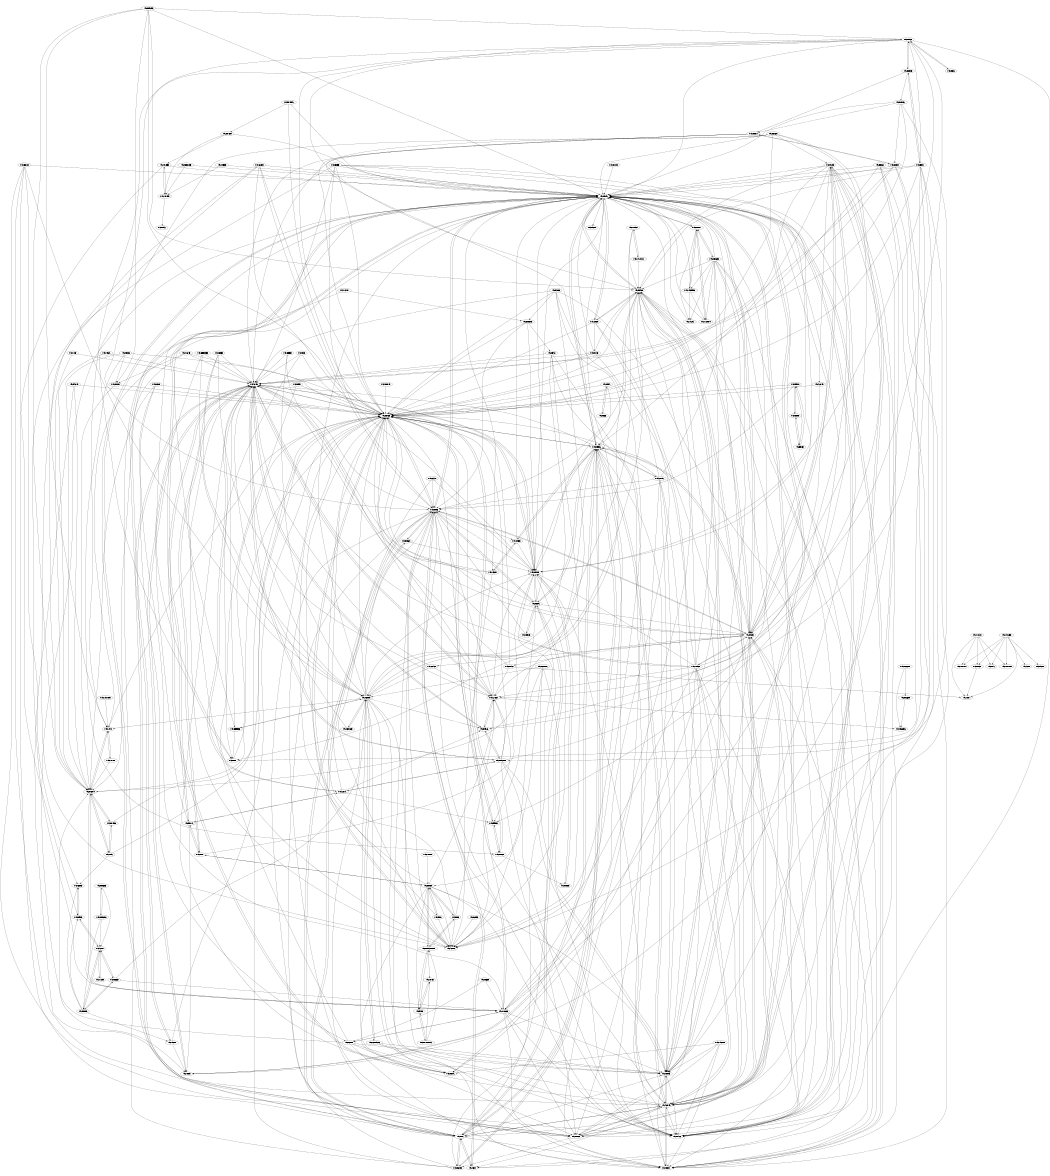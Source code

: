 digraph G {
size="7.0,8";
ratio=fill;
"MS-LSAT" -> "MS-ADTS";
"MS-LSAT" -> "MS-DRSR";
"MS-LSAT" -> "MS-LSAD";
"MS-LSAT" -> "MS-NRPC";
"MS-LSAT" -> "MS-RPCE";
"MS-LSAT" -> "MS-SAMR";
"MS-LSAT" -> "MS-SCMR";
"MS-LSAT" -> "MS-ADA1";
"MS-LSAT" -> "MS-ADA2";
"MS-LSAT" -> "MS-ADA3";
"MS-LSAT" -> "MS-ADSC";
"MS-SRVS" -> "MS-DFSC";
"MS-SRVS" -> "MS-DFSNM";
"MS-SRVS" -> "MS-EERR";
"MS-SRVS" -> "MS-RPCE";
"MS-SRVS" -> "MS-SMB";
"MS-SRVS" -> "MS-BRWS";
"MS-RRP" -> "MS-RPCE";
"MS-PCCRR" -> "MS-PCCRC";
"MS-PCCRR" -> "MS-PCCRD";
"MS-WSSFO" -> "MS-FPSE";
"MS-WSSFO" -> "MS-SQL";
"MS-WSSFO" -> "MS-TDS";
"MS-WSSFO" -> "MS-TSQL";
"MS-WSSFO" -> "MS-WDV";
"MS-WSSFO" -> "MS-WDVRN";
"MS-WSSFO" -> "MS-WDVRV";
"MS-TSCH" -> "MS-DCOM";
"MS-TSCH" -> "MS-EVEN6";
"MS-TSCH" -> "MS-RPCE";
"MS-TSCH" -> "MS-RRP";
"MS-TSCH" -> "MS-SFU";
"MS-TSCH" -> "MS-SMB";
"MS-TSCH" -> "MS-WCCE";
"MS-UNMP" -> "MS-RPCE";
"MS-WCCE" -> "MS-ADA1";
"MS-WCCE" -> "MS-ADA2";
"MS-WCCE" -> "MS-ADA3";
"MS-WCCE" -> "MS-ADSC";
"MS-WCCE" -> "MS-ADTS";
"MS-WCCE" -> "MS-CRTD";
"MS-WCCE" -> "MS-DCOM";
"MS-WCCE" -> "MS-KILE";
"MS-WCCE" -> "MS-RPCE";
"MS-WCCE" -> "MS-LSAD";
"MS-RCMP" -> "MS-ADTS";
"MS-RCMP" -> "MS-KILE";
"MS-RCMP" -> "MS-NRPC";
"MS-RCMP" -> "MS-PAC";
"MS-RCMP" -> "MS-RPCE";
"MS-BKUP" -> "MS-FRS1";
"MS-BKUP" -> "MS-FRS2";
"MS-BKUP" -> "MS-DLTCS";
"MS-BKUP" -> "MS-DLTW";
"MS-RAP" -> "MS-SMB";
"MS-RAP" -> "MS-BRWS";
"MS-RAP" -> "MS-NLMP";
"MS-RAP" -> "MS-RPRN";
"MS-WSMAN" -> "MS-WMI";
"MS-SNTP" -> "MS-ADTS";
"MS-SNTP" -> "MS-NLMP";
"MS-SNTP" -> "MS-NRPC";
"MS-SNTP" -> "MS-W32T";
"MS-XCEP" -> "MS-CRTD";
"MS-XCEP" -> "MS-WCCE";
"MS-WSSO" -> "MS-FPSE";
"MS-WSSO" -> "MS-TDS";
"MS-WSSO" -> "MS-WDV";
"MS-WSSO" -> "MS-WDVRN";
"MS-WSSO" -> "MS-WDVRV";
"MS-GPIE" -> "MS-GPOL";
"MS-GPIE" -> "MS-GPREG";
"MS-GPIE" -> "MS-SMB";
"MS-GPIE" -> "MS-SMB2";
"MS-AIPS" -> "MS-IKEE";
"MS-AIPS" -> "MS-NLMP";
"MS-AIPS" -> "MS-RPCE";
"MS-MAIL" -> "MS-SMB";
"MS-MAIL" -> "MS-NRPC";
"MS-HCEP" -> "MS-SOH";
"MS-HCEP" -> "MS-WCCE";
"MS-HCEP" -> "MS-GPOL";
"MS-HCEP" -> "MS-RNAP";
"MS-ADTS" -> "MS-ADA1";
"MS-ADTS" -> "MS-ADA2";
"MS-ADTS" -> "MS-ADA3";
"MS-ADTS" -> "MS-ADLS";
"MS-ADTS" -> "MS-ADSC";
"MS-ADTS" -> "MS-ASRT";
"MS-ADTS" -> "MS-DRSR";
"MS-ADTS" -> "MS-KILE";
"MS-ADTS" -> "MS-LSAD";
"MS-ADTS" -> "MS-MAIL";
"MS-ADTS" -> "MS-NLMP";
"MS-ADTS" -> "MS-NRPC";
"MS-ADTS" -> "MS-PAC";
"MS-ADTS" -> "MS-SAMR";
"MS-ADTS" -> "MS-SFU";
"MS-ADTS" -> "MS-SPNG";
"MS-ADTS" -> "MS-SRPL";
"MS-ADTS" -> "MS-W32T";
"MS-ADTS" -> "MS-ADDM";
"MS-SMB2" -> "MS-PCCRC";
"MS-SMB2" -> "MS-DFSC";
"MS-SMB2" -> "MS-KILE";
"MS-SMB2" -> "MS-NLMP";
"MS-SMB2" -> "MS-RPCE";
"MS-SMB2" -> "MS-SMB";
"MS-SMB2" -> "MS-SPNG";
"MS-RNAP" -> "MS-HCEP";
"MS-RNAP" -> "MS-MSRP";
"MS-RNAP" -> "MS-SOH";
"MS-RNAP" -> "MS-CHAP";
"MS-RNAP" -> "MS-PEAP";
"MS-OAUT" -> "MS-DCOM";
"MS-OAUT" -> "MS-RPCE";
"MS-DLTCS" -> "MS-ADSC";
"MS-DLTCS" -> "MS-ADTS";
"MS-DLTCS" -> "MS-DLTM";
"MS-DLTCS" -> "MS-SMB";
"MS-DLTCS" -> "MS-DLTW";
"MS-BPDP" -> "MS-BPAU";
"MS-BPDP" -> "MS-BPCR";
"MS-MWBE" -> "MS-MWBF";
"MS-MWBE" -> "MS-ADTS";
"MS-MWBE" -> "MS-PAC";
"MS-WSDS" -> "MS-ADTS";
"MS-MWBF" -> "MS-MWBE";
"MS-MWBF" -> "MS-PASS";
"MS-DRSR" -> "MS-ADA1";
"MS-DRSR" -> "MS-ADA2";
"MS-DRSR" -> "MS-ADA3";
"MS-DRSR" -> "MS-ADLS";
"MS-DRSR" -> "MS-ADSC";
"MS-DRSR" -> "MS-ADTS";
"MS-DRSR" -> "MS-KILE";
"MS-DRSR" -> "MS-LSAD";
"MS-DRSR" -> "MS-NRPC";
"MS-DRSR" -> "MS-RPCE";
"MS-DRSR" -> "MS-SRPL";
"MS-N2HT" -> "MS-SPNG";
"MS-DSML" -> "MS-ADTS";
"MS-GPIPSEC" -> "MS-ADA1";
"MS-GPIPSEC" -> "MS-ADA3";
"MS-GPIPSEC" -> "MS-ADSC";
"MS-GPIPSEC" -> "MS-GPOL";
"MS-SPNG" -> "MS-RPCE";
"MS-SPNG" -> "MS-SMB";
"MS-APDS" -> "MS-ADTS";
"MS-APDS" -> "MS-DPSP";
"MS-APDS" -> "MS-EERR";
"MS-APDS" -> "MS-KILE";
"MS-APDS" -> "MS-LSAD";
"MS-APDS" -> "MS-NLMP";
"MS-APDS" -> "MS-NRPC";
"MS-APDS" -> "MS-PAC";
"MS-APDS" -> "MS-RCMP";
"MS-APDS" -> "MS-RPCE";
"MS-GPOL" -> "MS-ADA1";
"MS-GPOL" -> "MS-ADA2";
"MS-GPOL" -> "MS-ADA3";
"MS-GPOL" -> "MS-ADLS";
"MS-GPOL" -> "MS-ADSC";
"MS-GPOL" -> "MS-ADTS";
"MS-GPOL" -> "MS-DFSC";
"MS-GPOL" -> "MS-DRSR";
"MS-GPOL" -> "MS-GPIPSEC";
"MS-GPOL" -> "MS-GPREG";
"MS-GPOL" -> "MS-GPSCR";
"MS-GPOL" -> "MS-KILE";
"MS-GPOL" -> "MS-NLMP";
"MS-GPOL" -> "MS-NRPC";
"MS-GPOL" -> "MS-RPCE";
"MS-GPOL" -> "MS-SMB";
"MS-GPOL" -> "MS-SPNG";
"MS-GPOL" -> "MS-WMI";
"MS-GPDPC" -> "MS-ADA3";
"MS-GPDPC" -> "MS-ADSC";
"MS-GPDPC" -> "MS-GPOL";
"MS-GPDPC" -> "MS-RPRN";
"MS-GPDPC" -> "MS-SPNG";
"MS-EVEN6" -> "MS-GPSI";
"MS-EVEN6" -> "MS-KILE";
"MS-EVEN6" -> "MS-NLMP";
"MS-EVEN6" -> "MS-RPCE";
"MS-GPSB" -> "MS-GPOL";
"MS-GPSB" -> "MS-SMB";
"MS-GPSB" -> "MS-SMB2";
"MS-EMFSPOOL" -> "MS-EMF";
"MS-EMFSPOOL" -> "MS-PAR";
"MS-EMFSPOOL" -> "MS-RPRN";
"MS-EMFSPOOL" -> "MS-WMF";
"MS-PEAP" -> "MS-SOH";
"MS-PEAP" -> "MS-CHAP";
"MS-WKST" -> "MS-ADA1";
"MS-WKST" -> "MS-ADA2";
"MS-WKST" -> "MS-ADA3";
"MS-WKST" -> "MS-ADSC";
"MS-WKST" -> "MS-ADTS";
"MS-WKST" -> "MS-DRSR";
"MS-WKST" -> "MS-LSAD";
"MS-WKST" -> "MS-LSAT";
"MS-WKST" -> "MS-NLMP";
"MS-WKST" -> "MS-NRPC";
"MS-WKST" -> "MS-RPCE";
"MS-WKST" -> "MS-SAMR";
"MS-WKST" -> "MS-SMB";
"MS-WKST" -> "MS-SMB2";
"MS-WKST" -> "MS-SPNG";
"MS-NRPC" -> "MS-ADA3";
"MS-NRPC" -> "MS-ADTS";
"MS-NRPC" -> "MS-ADSC";
"MS-NRPC" -> "MS-APDS";
"MS-NRPC" -> "MS-LSAD";
"MS-NRPC" -> "MS-MAIL";
"MS-NRPC" -> "MS-NLMP";
"MS-NRPC" -> "MS-PAC";
"MS-NRPC" -> "MS-RCMP";
"MS-NRPC" -> "MS-RPCE";
"MS-NRPC" -> "MS-SAMR";
"MS-NRPC" -> "MS-SMB";
"MS-NRPC" -> "MS-SAMS";
"MS-NRPC" -> "MS-SNTP";
"MS-DLTM" -> "MS-ADTS";
"MS-DLTM" -> "MS-DLTW";
"MS-DLTM" -> "MS-RPCE";
"MS-DLTM" -> "MS-SAMR";
"MS-DLTM" -> "MS-SMB";
"MS-DLTM" -> "MS-SPNG";
"MS-WSPELD" -> "MS-ADDM";
"MS-WSPELD" -> "MS-ADTS";
"MS-WSPELD" -> "MS-WSDS";
"MS-WSPELD" -> "MS-WSTIM";
"MS-GPSI" -> "MS-ADA1";
"MS-GPSI" -> "MS-ADSC";
"MS-GPSI" -> "MS-GPOL";
"MS-GPSI" -> "MS-SMB";
"MS-GPSI" -> "MS-SPNG";
"MS-WMF" -> "MS-EMF";
"MS-DSSP" -> "MS-ADTS";
"MS-DSSP" -> "MS-DRSR";
"MS-DSSP" -> "MS-RPCE";
"MS-DSSP" -> "MS-SAMR";
"MS-DSSP" -> "MS-SMB";
"MS-WMI" -> "MS-DCOM";
"MS-WMI" -> "MS-RPCE";
"MS-WMI" -> "MS-WMIO";
"MS-EMF" -> "MS-WMF";
"MS-EMF" -> "MS-EMFPLUS";
"MS-EMF" -> "MS-EMFSPOOL";
"MS-ADSC" -> "MS-ADTS";
"MS-DFSNM" -> "MS-ADA2";
"MS-DFSNM" -> "MS-ADA3";
"MS-DFSNM" -> "MS-ADSC";
"MS-DFSNM" -> "MS-ADTS";
"MS-DFSNM" -> "MS-DFSC";
"MS-DFSNM" -> "MS-RPCE";
"MS-DFSNM" -> "MS-SMB";
"MS-DFSNM" -> "MS-SMB2";
"MS-DFSNM" -> "MS-SRVS";
"MS-DFSC" -> "MS-ADTS";
"MS-DFSC" -> "MS-DFSNM";
"MS-DFSC" -> "MS-SMB";
"MS-DFSC" -> "MS-SMB2";
"MS-BKRP" -> "MS-KILE";
"MS-BKRP" -> "MS-LSAD";
"MS-BKRP" -> "MS-NLMP";
"MS-BKRP" -> "MS-RPCE";
"MS-BKRP" -> "MS-SMB";
"MS-BKRP" -> "MS-SMB2";
"MS-BKRP" -> "MS-SPNG";
"MS-BKRP" -> "MS-ADTS";
"MS-DLTW" -> "MS-NRPC";
"MS-DLTW" -> "MS-RPCE";
"MS-DLTW" -> "MS-SMB";
"MS-DLTW" -> "MS-DLTM";
"MS-FPSE" -> "MS-WDV";
"MS-EFSR" -> "MS-RPCE";
"MS-EFSR" -> "MS-SMB";
"MS-EFSR" -> "MS-SMB2";
"MS-EFSR" -> "MS-WDV";
"MS-WMIO" -> "MS-DCOM";
"MS-WMIO" -> "MS-WMI";
"MS-SMB" -> "MS-DFSC";
"MS-SMB" -> "MS-KILE";
"MS-SMB" -> "MS-NLMP";
"MS-SMB" -> "MS-RAP";
"MS-SMB" -> "MS-BRWS";
"MS-SMB" -> "MS-DFSNM";
"MS-SMB" -> "MS-MAIL";
"MS-SMB" -> "MS-MSRP";
"MS-SMB" -> "MS-RPCE";
"MS-SMB" -> "MS-SMB2";
"MS-SMB" -> "MS-SRVS";
"MS-PAC" -> "MS-ADA1";
"MS-PAC" -> "MS-ADA3";
"MS-PAC" -> "MS-ADTS";
"MS-PAC" -> "MS-APDS";
"MS-PAC" -> "MS-KILE";
"MS-PAC" -> "MS-NLMP";
"MS-PAC" -> "MS-NRPC";
"MS-PAC" -> "MS-PKCA";
"MS-PAC" -> "MS-RCMP";
"MS-PAC" -> "MS-RPCE";
"MS-PAC" -> "MS-SAMR";
"MS-PAC" -> "MS-SFU";
"MS-SAMR" -> "MS-ADA1";
"MS-SAMR" -> "MS-ADA2";
"MS-SAMR" -> "MS-ADA3";
"MS-SAMR" -> "MS-ADSC";
"MS-SAMR" -> "MS-ADTS";
"MS-SAMR" -> "MS-DRSR";
"MS-SAMR" -> "MS-KILE";
"MS-SAMR" -> "MS-LSAD";
"MS-SAMR" -> "MS-LSAT";
"MS-SAMR" -> "MS-NLMP";
"MS-SAMR" -> "MS-NRPC";
"MS-SAMR" -> "MS-PAC";
"MS-SAMR" -> "MS-RPCE";
"MS-SAMR" -> "MS-SFU";
"MS-SAMR" -> "MS-SMB";
"MS-SAMS" -> "MS-ADA1";
"MS-SAMS" -> "MS-ADA2";
"MS-SAMS" -> "MS-ADA3";
"MS-SAMS" -> "MS-ADTS";
"MS-SAMS" -> "MS-DRSR";
"MS-SAMS" -> "MS-KILE";
"MS-SAMS" -> "MS-NRPC";
"MS-SAMS" -> "MS-RPCE";
"MS-SAMS" -> "MS-SAMR";
"MS-EMFPLUS" -> "MS-EMF";
"MS-EMFPLUS" -> "MS-WMF";
"MS-EMFPLUS" -> "MS-EMFSPOOL";
"MS-DFSRH" -> "MS-ADTS";
"MS-DFSRH" -> "MS-DCOM";
"MS-DFSRH" -> "MS-DRSR";
"MS-DFSRH" -> "MS-FRS2";
"MS-DFSRH" -> "MS-OAUT";
"MS-DFSRH" -> "MS-RPCE";
"MS-DFSRH" -> "MS-WMI";
"MS-RPRN" -> "MS-ADA3";
"MS-RPRN" -> "MS-ADSC";
"MS-RPRN" -> "MS-PAR";
"MS-RPRN" -> "MS-RPCE";
"MS-RPRN" -> "MS-SMB2";
"MS-RPRN" -> "MS-ADLS";
"MS-RPRN" -> "MS-EMF";
"MS-RPRN" -> "MS-EMFSPOOL";
"MS-RPRN" -> "MS-PAN";
"MS-RPRN" -> "MS-RAP";
"MS-RPRN" -> "MS-SPNG";
"MS-RDC" -> "MS-FRS2";
"MS-GPWL" -> "MS-ADA2";
"MS-GPWL" -> "MS-ADSC";
"MS-GPWL" -> "MS-ADTS";
"MS-GPWL" -> "MS-CHAP";
"MS-GPWL" -> "MS-GPOL";
"MS-GPWL" -> "MS-PEAP";
"MS-WUSP" -> "MS-DRSR";
"MS-WUSP" -> "MS-GPOL";
"MS-WUSP" -> "MS-WSUSSS";
"MS-VDS" -> "MS-CHAP";
"MS-VDS" -> "MS-DCOM";
"MS-VDS" -> "MS-DMRP";
"MS-VDS" -> "MS-RPCE";
"MS-RSP" -> "MS-RPCE";
"MS-RSP" -> "MS-RRP";
"MS-RSP" -> "MS-SMB";
"MS-RPCE" -> "MS-EERR";
"MS-RPCE" -> "MS-KILE";
"MS-RPCE" -> "MS-NLMP";
"MS-RPCE" -> "MS-NRPC";
"MS-RPCE" -> "MS-RPCH";
"MS-RPCE" -> "MS-SMB";
"MS-RPCE" -> "MS-SPNG";
"MS-NLMP" -> "MS-APDS";
"MS-NLMP" -> "MS-RPCE";
"MS-NLMP" -> "MS-SMB";
"MS-NLMP" -> "MS-SPNG";
"MS-NLMP" -> "MS-KILE";
"MS-NLMP" -> "MS-NTHT";
"MS-RSMP" -> "MS-DCOM";
"MS-RSMP" -> "MS-RPCE";
"MS-RSMP" -> "MS-SAMR";
"MS-RPCH" -> "MS-EERR";
"MS-RPCH" -> "MS-NTHT";
"MS-RPCH" -> "MS-RPCE";
"MS-DMRP" -> "MS-DCOM";
"MS-DMRP" -> "MS-RPCE";
"MS-DMRP" -> "MS-VDS";
"MS-EVEN" -> "MS-ADTS";
"MS-EVEN" -> "MS-EERR";
"MS-EVEN" -> "MS-LSAD";
"MS-EVEN" -> "MS-LSAT";
"MS-EVEN" -> "MS-RPCE";
"MS-EVEN" -> "MS-RRP";
"MS-EVEN" -> "MS-SMB";
"MS-WSH" -> "MS-SOH";
"MS-SOH" -> "MS-HCEP";
"MS-SOH" -> "MS-RNAP";
"MS-SOH" -> "MS-WSH";
"MS-SOH" -> "MS-PEAP";
"MS-PAN" -> "MS-RPCE";
"MS-PAN" -> "MS-SPNG";
"MS-PAN" -> "MS-RPRN";
"MS-MCIS" -> "MS-DCOM";
"MS-MCIS" -> "MS-SMB";
"MS-KILE" -> "MS-ADA2";
"MS-KILE" -> "MS-ADA3";
"MS-KILE" -> "MS-ADSC";
"MS-KILE" -> "MS-LSAD";
"MS-KILE" -> "MS-PAC";
"MS-KILE" -> "MS-PKCA";
"MS-KILE" -> "MS-RPCE";
"MS-KILE" -> "MS-SFU";
"MS-KILE" -> "MS-SNTP";
"MS-KILE" -> "MS-ADTS";
"MS-KILE" -> "MS-APDS";
"MS-KILE" -> "MS-SPNG";
"MS-RPCL" -> "MS-ADA1";
"MS-RPCL" -> "MS-ADA3";
"MS-RPCL" -> "MS-ADTS";
"MS-RPCL" -> "MS-MAIL";
"MS-RPCL" -> "MS-RPCE";
"MS-GPFR" -> "MS-GPOL";
"MS-GPFR" -> "MS-SMB";
"MS-GPFR" -> "MS-SMB2";
"MS-ADDM" -> "MS-ADCAP";
"MS-ADDM" -> "MS-ADTS";
"MS-ADDM" -> "MS-WSDS";
"MS-ADDM" -> "MS-WSPELD";
"MS-ADDM" -> "MS-WSTIM";
"MS-PKCA" -> "MS-KILE";
"MS-PKCA" -> "MS-NLMP";
"MS-PKCA" -> "MS-PAC";
"MS-PAR" -> "MS-RPCE";
"MS-PAR" -> "MS-RPRN";
"MS-PAR" -> "MS-SMB2";
"MS-PAR" -> "MS-EMFSPOOL";
"MS-PAR" -> "MS-SPNG";
"MS-GPREG" -> "MS-GPOL";
"MS-GPREG" -> "MS-SMB";
"MS-GPREG" -> "MS-RRP";
"MS-BPAU" -> "MS-KILE";
"MS-BPAU" -> "MS-RPCE";
"MS-BPAU" -> "MS-BPCR";
"MS-BPAU" -> "MS-BPDP";
"MS-GPPREF" -> "MS-GPOL";
"MS-GPPREF" -> "MS-SMB";
"MS-GPPREF" -> "MS-RRP";
"MS-WSP" -> "MS-DCOM";
"MS-WSP" -> "MS-SMB";
"MS-CSSP" -> "MS-KILE";
"MS-CSSP" -> "MS-NLMP";
"MS-CSSP" -> "MS-SPNG";
"MS-WSUSSS" -> "MS-DRSR";
"MS-WSUSSS" -> "MS-WUSP";
"MS-W32T" -> "MS-RPCE";
"MS-W32T" -> "MS-SMB";
"MS-W32T" -> "MS-SPNG";
"MS-W32T" -> "MS-SNTP";
"MS-BPCR" -> "MS-BPAU";
"MS-BPCR" -> "MS-BPDP";
"MS-BRWS" -> "MS-MAIL";
"MS-BRWS" -> "MS-RAP";
"MS-BRWS" -> "MS-SMB";
"MS-BRWS" -> "MS-SRVS";
"MS-BRWS" -> "MS-ADTS";
"MS-IKEE" -> "MS-AIPS";
"MS-DHCPE" -> "MS-DHCPN";
"MS-DHCPE" -> "MS-SOH";
"MS-NTHT" -> "MS-NLMP";
"MS-EERR" -> "MS-RPCE";
"MS-EERR" -> "MS-RPCH";
"MS-WSTEP" -> "MS-ADA1";
"MS-WSTEP" -> "MS-ADA2";
"MS-WSTEP" -> "MS-ADA3";
"MS-WSTEP" -> "MS-ADLS";
"MS-WSTEP" -> "MS-ADSC";
"MS-CHAP" -> "MS-PEAP";
"MS-FRS1" -> "MS-ADSC";
"MS-FRS1" -> "MS-ADTS";
"MS-FRS1" -> "MS-BKUP";
"MS-FRS1" -> "MS-DFSC";
"MS-FRS1" -> "MS-DFSNM";
"MS-FRS1" -> "MS-DRSR";
"MS-FRS1" -> "MS-FRS2";
"MS-FRS1" -> "MS-RPCE";
"MS-FRS1" -> "MS-RRP";
"MS-FRS2" -> "MS-ADSC";
"MS-FRS2" -> "MS-ADTS";
"MS-FRS2" -> "MS-BKUP";
"MS-FRS2" -> "MS-DRSR";
"MS-FRS2" -> "MS-KILE";
"MS-FRS2" -> "MS-LSAD";
"MS-FRS2" -> "MS-NLMP";
"MS-FRS2" -> "MS-RDC";
"MS-FRS2" -> "MS-RPCE";
"MS-FRS2" -> "MS-WMI";
"MS-DCOM" -> "MS-RPCE";
"MS-DCOM" -> "MS-DMRP";
"MS-DCOM" -> "MS-VDS";
"MS-DCOM" -> "MS-WCCE";
"MS-DCOM" -> "MS-WMI";
"MS-DPSP" -> "MS-APDS";
"MS-DPSP" -> "MS-KILE";
"MS-DHCPN" -> "MS-DHCPE";
"MS-DHCPN" -> "MS-RNAP";
"MS-DHCPN" -> "MS-SOH";
"MS-SRPL" -> "MS-ADSC";
"MS-SRPL" -> "MS-ADTS";
"MS-SRPL" -> "MS-DRSR";
"MS-SRPL" -> "MS-DSSP";
"MS-SRPL" -> "MS-RPCE";
"MS-SRPL" -> "MS-WCCE";
"MS-RMPRS" -> "MS-RMPR";
"MS-RMPRS" -> "MS-RPCE";
"MS-RMPRS" -> "MS-ADTS";
"MS-ADA1" -> "MS-ADTS";
"MS-ADA1" -> "MS-ADA3";
"MS-ADA1" -> "MS-LSAD";
"MS-ADA1" -> "MS-SAMR";
"MS-WSTIM" -> "MS-ADDM";
"MS-WSTIM" -> "MS-ADTS";
"MS-ICPR" -> "MS-CRTD";
"MS-ICPR" -> "MS-DCOM";
"MS-ICPR" -> "MS-RPCE";
"MS-ICPR" -> "MS-WCCE";
"MS-ADA2" -> "MS-ADTS";
"MS-ADA2" -> "MS-DRSR";
"MS-ADA2" -> "MS-LSAD";
"MS-ADA2" -> "MS-RCMP";
"MS-ADA2" -> "MS-SAMR";
"MS-ADA3" -> "MS-ADTS";
"MS-ADA3" -> "MS-ADSC";
"MS-ADA3" -> "MS-DRSR";
"MS-ADA3" -> "MS-LSAD";
"MS-ADA3" -> "MS-SAMR";
"MS-IKEY" -> "MS-RPCE";
"MS-IKEY" -> "MS-SPNG";
"MS-ADFWAP" -> "MS-ADTS";
"MS-ADFWAP" -> "MS-MWBF";
"MS-RMPR" -> "MS-MWBE";
"MS-RMPR" -> "MS-MWBF";
"MS-RMPR" -> "MS-ADTS";
"MS-MSRP" -> "MS-MAIL";
"MS-MSRP" -> "MS-RPCE";
"MS-MSRP" -> "MS-SMB";
"MS-CRTD" -> "MS-ADA1";
"MS-CRTD" -> "MS-ADA2";
"MS-CRTD" -> "MS-ADA3";
"MS-CRTD" -> "MS-ADTS";
"MS-CRTD" -> "MS-DCOM";
"MS-CRTD" -> "MS-WCCE";
"MS-CRTD" -> "MS-ADLS";
"MS-ADLS" -> "MS-ADTS";
"MS-LSAD" -> "MS-ADTS";
"MS-LSAD" -> "MS-EFSR";
"MS-LSAD" -> "MS-KILE";
"MS-LSAD" -> "MS-LSAT";
"MS-LSAD" -> "MS-PAC";
"MS-LSAD" -> "MS-RPCE";
"MS-LSAD" -> "MS-SAMR";
"MS-LSAD" -> "MS-SMB";
"MS-LSAD" -> "MS-SMB2";
"MS-LSAD" -> "MS-WKST";
"MS-LSAD" -> "MS-DRSR";
"MS-LSAD" -> "MS-GPSB";
"MS-LSAD" -> "MS-NRPC";
"MS-GPSCR" -> "MS-GPOL";
"MS-GPSCR" -> "MS-SMB";
"MS-WPRN" -> "MS-RPRN";
"MS-PCCRD" -> "MS-PCCRC";
"MS-MFPP" -> "MS-ADTS";
"MS-MFPP" -> "MS-MWBF";
"MS-SCMP" -> "MS-DCOM";
"MS-SCMP" -> "MS-OAUT";
"MS-SCMP" -> "MS-RPCE";
"MS-SCMP" -> "MS-SMB";
"MS-SFU" -> "MS-KILE";
"MS-SFU" -> "MS-PAC";
"MS-ADCAP" -> "MS-ADA1";
"MS-ADCAP" -> "MS-ADA2";
"MS-ADCAP" -> "MS-ADA3";
"MS-ADCAP" -> "MS-ADDM";
"MS-ADCAP" -> "MS-ADLS";
"MS-ADCAP" -> "MS-ADSC";
"MS-ADCAP" -> "MS-ADTS";
"MS-ADCAP" -> "MS-DRSR";
"MS-ADCAP" -> "MS-SAMR";
"MS-ADCAP" -> "MS-WSDS";
"MS-ADCAP" -> "MS-WSPELD";
"MS-ADCAP" -> "MS-WSTIM";
"MS-SCMR" -> "MS-LSAD";
"MS-SCMR" -> "MS-RPCE";
"MS-WSMV" -> "MS-EVEN6";
"MS-WSMV" -> "MS-WMI";
"MS-CSRA" -> "MS-ADTS";
"MS-CSRA" -> "MS-DCOM";
"MS-CSRA" -> "MS-KILE";
"MS-CSRA" -> "MS-NLMP";
"MS-CSRA" -> "MS-RPCE";
"MS-CSRA" -> "MS-WCCE";
"MS-ADTG" -> "MS-OAUT";
"MS-ADTG" -> "MS-DCOM";
"MS-ADTG" -> "MS-RPCE";
"MS-ADTG" -> "MS-RPCH";
}
